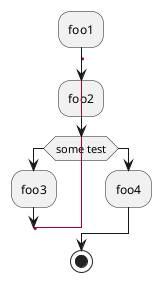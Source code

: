 {
  "sha1": "5eu216zgi61x5ae1g25hs0bx6s3cpdq",
  "insertion": {
    "when": "2024-05-30T20:48:20.730Z",
    "user": "plantuml@gmail.com"
  }
}
@startuml
:foo1;
label lab1
:foo2;
if (some test) then
  :foo3;
  goto lab1
else
  :foo4;
endif
stop
@enduml
